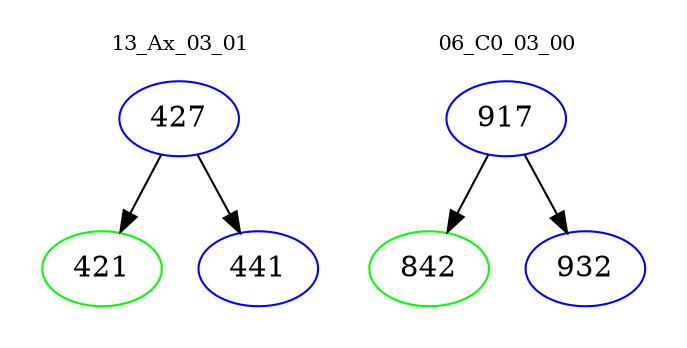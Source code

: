 digraph{
subgraph cluster_0 {
color = white
label = "13_Ax_03_01";
fontsize=10;
T0_427 [label="427", color="blue"]
T0_427 -> T0_421 [color="black"]
T0_421 [label="421", color="green"]
T0_427 -> T0_441 [color="black"]
T0_441 [label="441", color="blue"]
}
subgraph cluster_1 {
color = white
label = "06_C0_03_00";
fontsize=10;
T1_917 [label="917", color="blue"]
T1_917 -> T1_842 [color="black"]
T1_842 [label="842", color="green"]
T1_917 -> T1_932 [color="black"]
T1_932 [label="932", color="blue"]
}
}
